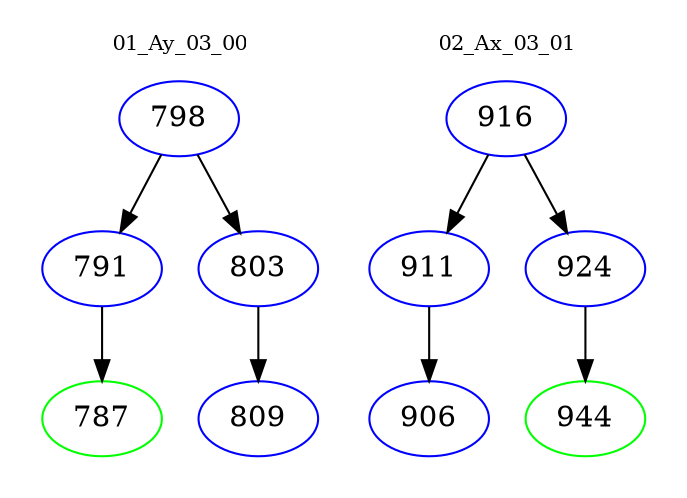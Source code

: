 digraph{
subgraph cluster_0 {
color = white
label = "01_Ay_03_00";
fontsize=10;
T0_798 [label="798", color="blue"]
T0_798 -> T0_791 [color="black"]
T0_791 [label="791", color="blue"]
T0_791 -> T0_787 [color="black"]
T0_787 [label="787", color="green"]
T0_798 -> T0_803 [color="black"]
T0_803 [label="803", color="blue"]
T0_803 -> T0_809 [color="black"]
T0_809 [label="809", color="blue"]
}
subgraph cluster_1 {
color = white
label = "02_Ax_03_01";
fontsize=10;
T1_916 [label="916", color="blue"]
T1_916 -> T1_911 [color="black"]
T1_911 [label="911", color="blue"]
T1_911 -> T1_906 [color="black"]
T1_906 [label="906", color="blue"]
T1_916 -> T1_924 [color="black"]
T1_924 [label="924", color="blue"]
T1_924 -> T1_944 [color="black"]
T1_944 [label="944", color="green"]
}
}
